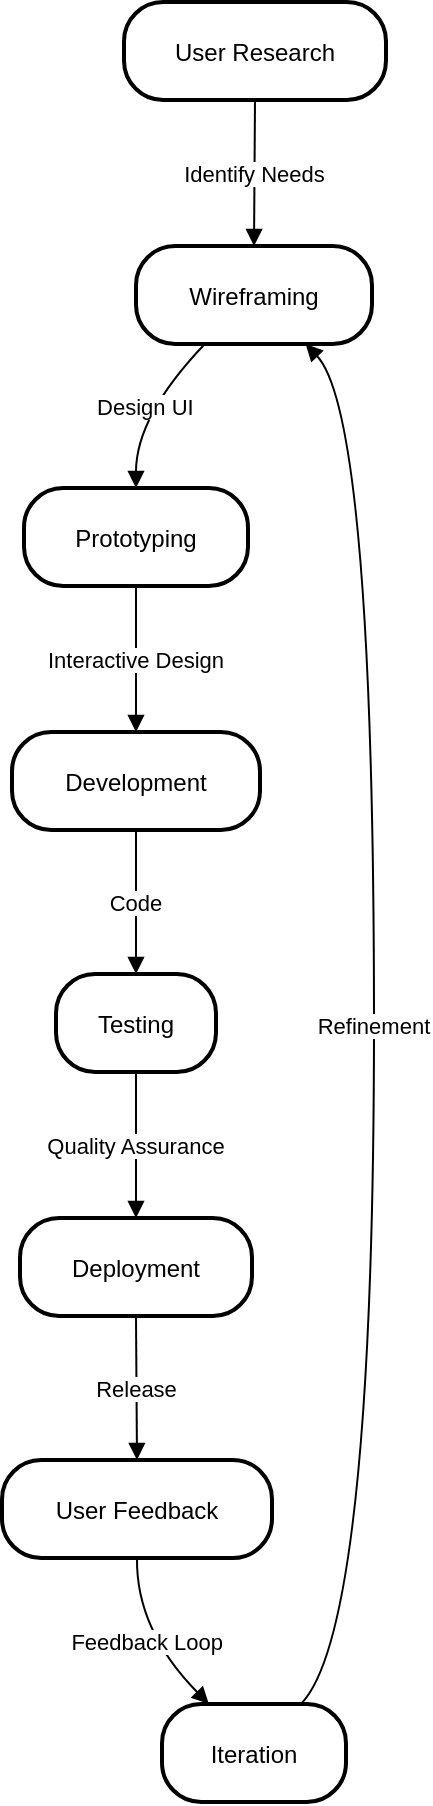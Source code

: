 <mxfile version="25.0.3">
  <diagram name="Page-1" id="fL5dB_kIWUc60O1T-WfP">
    <mxGraphModel>
      <root>
        <mxCell id="0" />
        <mxCell id="1" parent="0" />
        <mxCell id="2" value="User Research" style="rounded=1;arcSize=40;strokeWidth=2" vertex="1" parent="1">
          <mxGeometry x="69" y="8" width="131" height="49" as="geometry" />
        </mxCell>
        <mxCell id="3" value="Wireframing" style="rounded=1;arcSize=40;strokeWidth=2" vertex="1" parent="1">
          <mxGeometry x="75" y="130" width="118" height="49" as="geometry" />
        </mxCell>
        <mxCell id="4" value="Prototyping" style="rounded=1;arcSize=40;strokeWidth=2" vertex="1" parent="1">
          <mxGeometry x="19" y="251" width="112" height="49" as="geometry" />
        </mxCell>
        <mxCell id="5" value="Development" style="rounded=1;arcSize=40;strokeWidth=2" vertex="1" parent="1">
          <mxGeometry x="13" y="373" width="124" height="49" as="geometry" />
        </mxCell>
        <mxCell id="6" value="Testing" style="rounded=1;arcSize=40;strokeWidth=2" vertex="1" parent="1">
          <mxGeometry x="35" y="494" width="80" height="49" as="geometry" />
        </mxCell>
        <mxCell id="7" value="Deployment" style="rounded=1;arcSize=40;strokeWidth=2" vertex="1" parent="1">
          <mxGeometry x="17" y="616" width="116" height="49" as="geometry" />
        </mxCell>
        <mxCell id="8" value="User Feedback" style="rounded=1;arcSize=40;strokeWidth=2" vertex="1" parent="1">
          <mxGeometry x="8" y="737" width="135" height="49" as="geometry" />
        </mxCell>
        <mxCell id="9" value="Iteration" style="rounded=1;arcSize=40;strokeWidth=2" vertex="1" parent="1">
          <mxGeometry x="88" y="859" width="92" height="49" as="geometry" />
        </mxCell>
        <mxCell id="10" value="Identify Needs" style="curved=1;startArrow=none;endArrow=block;exitX=0.5;exitY=0.99;entryX=0.5;entryY=-0.01;" edge="1" parent="1" source="2" target="3">
          <mxGeometry relative="1" as="geometry">
            <Array as="points" />
          </mxGeometry>
        </mxCell>
        <mxCell id="11" value="Design UI" style="curved=1;startArrow=none;endArrow=block;exitX=0.3;exitY=0.98;entryX=0.5;entryY=0;" edge="1" parent="1" source="3" target="4">
          <mxGeometry relative="1" as="geometry">
            <Array as="points">
              <mxPoint x="75" y="215" />
            </Array>
          </mxGeometry>
        </mxCell>
        <mxCell id="12" value="Interactive Design" style="curved=1;startArrow=none;endArrow=block;exitX=0.5;exitY=0.99;entryX=0.5;entryY=-0.01;" edge="1" parent="1" source="4" target="5">
          <mxGeometry relative="1" as="geometry">
            <Array as="points" />
          </mxGeometry>
        </mxCell>
        <mxCell id="13" value="Code" style="curved=1;startArrow=none;endArrow=block;exitX=0.5;exitY=0.98;entryX=0.5;entryY=0;" edge="1" parent="1" source="5" target="6">
          <mxGeometry relative="1" as="geometry">
            <Array as="points" />
          </mxGeometry>
        </mxCell>
        <mxCell id="14" value="Quality Assurance" style="curved=1;startArrow=none;endArrow=block;exitX=0.5;exitY=0.99;entryX=0.5;entryY=-0.01;" edge="1" parent="1" source="6" target="7">
          <mxGeometry relative="1" as="geometry">
            <Array as="points" />
          </mxGeometry>
        </mxCell>
        <mxCell id="15" value="Release" style="curved=1;startArrow=none;endArrow=block;exitX=0.5;exitY=0.98;entryX=0.5;entryY=0;" edge="1" parent="1" source="7" target="8">
          <mxGeometry relative="1" as="geometry">
            <Array as="points" />
          </mxGeometry>
        </mxCell>
        <mxCell id="16" value="Feedback Loop" style="curved=1;startArrow=none;endArrow=block;exitX=0.5;exitY=0.99;entryX=0.25;entryY=-0.01;" edge="1" parent="1" source="8" target="9">
          <mxGeometry relative="1" as="geometry">
            <Array as="points">
              <mxPoint x="75" y="822" />
            </Array>
          </mxGeometry>
        </mxCell>
        <mxCell id="17" value="Refinement" style="curved=1;startArrow=none;endArrow=block;exitX=0.76;exitY=-0.01;entryX=0.71;entryY=0.98;" edge="1" parent="1" source="9" target="3">
          <mxGeometry relative="1" as="geometry">
            <Array as="points">
              <mxPoint x="194" y="822" />
              <mxPoint x="194" y="215" />
            </Array>
          </mxGeometry>
        </mxCell>
      </root>
    </mxGraphModel>
  </diagram>
</mxfile>
